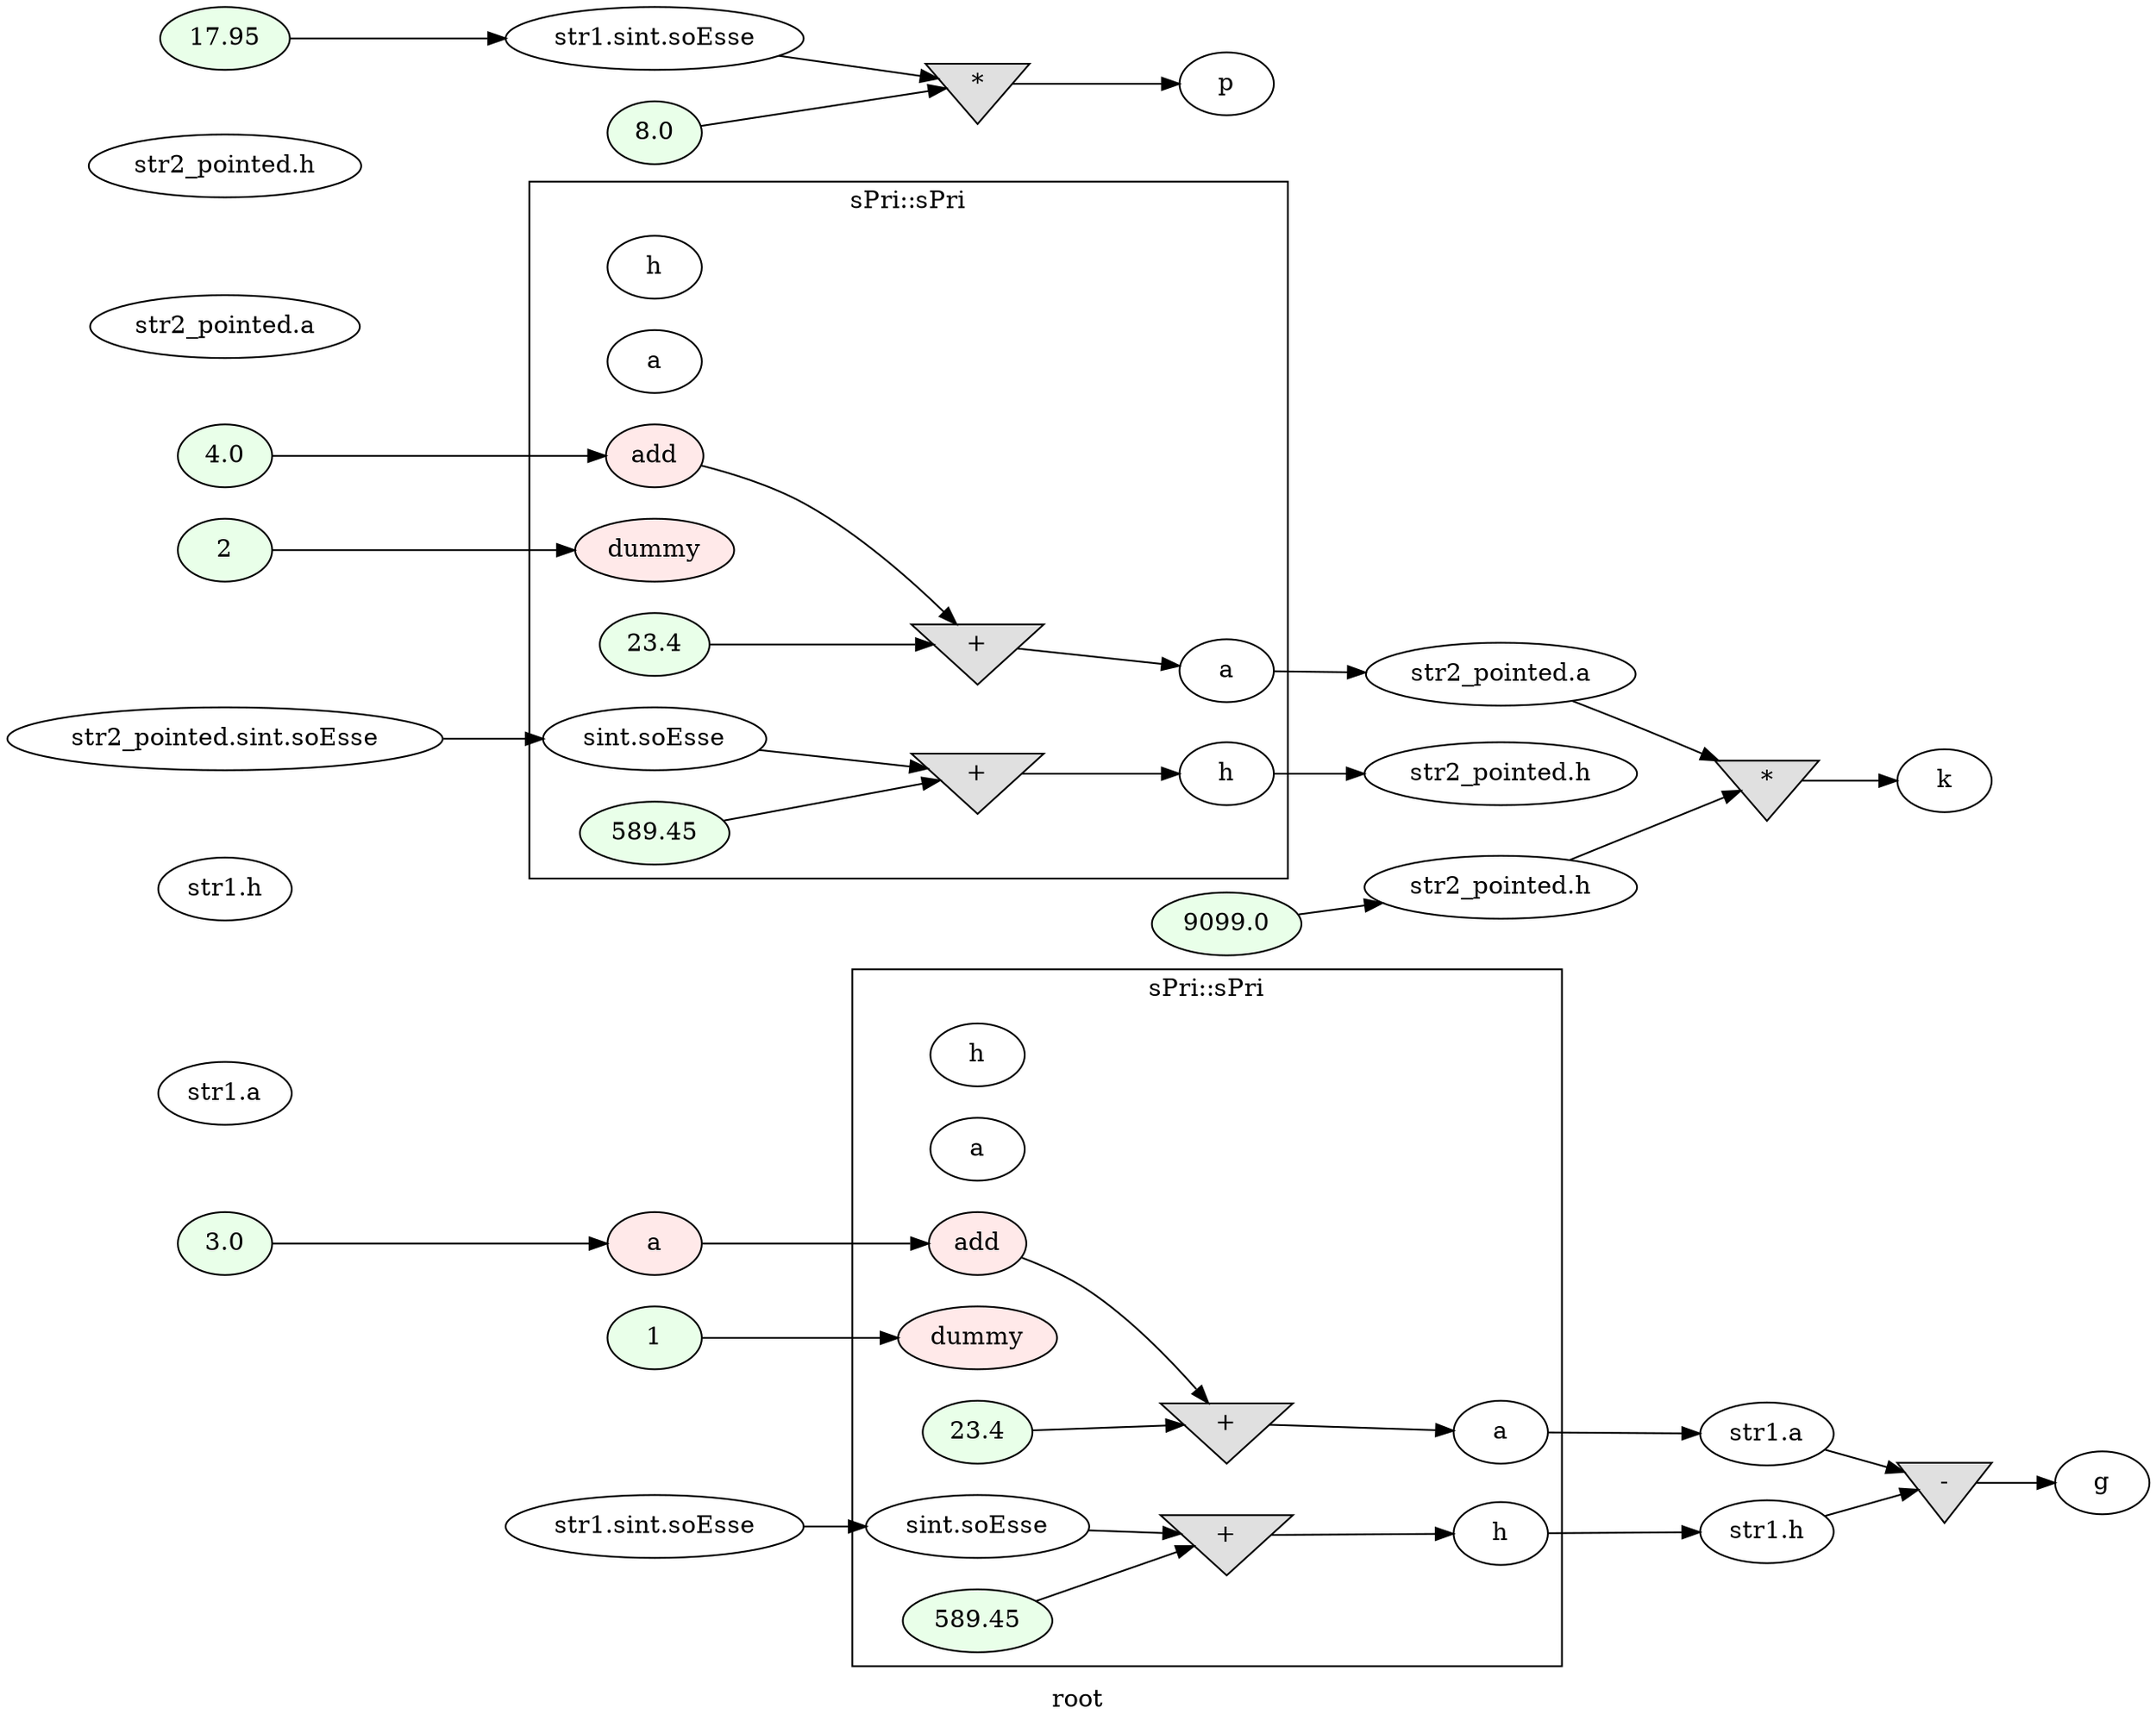 digraph G
{
rankdir=LR;
label = "root";
	node_000012 [ label = "3.0", style=filled, fillcolor="#E9FFE9", startingline=23 ]
	node_000013 [ label = "a", style=filled, fillcolor="#FFE9E9", startingline=23 ]
	node_000014 [ label = "1", style=filled, fillcolor="#E9FFE9", startingline=24 ]
	node_000015 [ label = "str1.sint.soEsse", startingline=24 ]
	node_000016 [ label = "str1.a", startingline=24 ]
	node_000017 [ label = "str1.h", startingline=24 ]
	node_000029 [ label = "str1.h", startingline=24 ]
	node_000030 [ label = "str1.a", startingline=24 ]
	node_000031 [ label = "4.0", style=filled, fillcolor="#E9FFE9", startingline=25 ]
	node_000032 [ label = "2", style=filled, fillcolor="#E9FFE9", startingline=25 ]
	node_000033 [ label = "str2_pointed.sint.soEsse", startingline=25 ]
	node_000034 [ label = "str2_pointed.a", startingline=25 ]
	node_000035 [ label = "str2_pointed.h", startingline=25 ]
	node_000047 [ label = "str2_pointed.h", startingline=25 ]
	node_000048 [ label = "str2_pointed.a", startingline=25 ]
	node_000049 [ label = "9099.0", style=filled, fillcolor="#E9FFE9", startingline=27 ]
	node_000050 [ label = "str2_pointed.h", startingline=27 ]
	node_000051 [ label = "17.95", style=filled, fillcolor="#E9FFE9", startingline=28 ]
	node_000052 [ label = "str1.sint.soEsse", startingline=28 ]
	node_000053 [ label = "8.0", style=filled, fillcolor="#E9FFE9", startingline=30 ]
	node_000054 [ label = "*", shape=invtriangle, style=filled, fillcolor="#E0E0E0", startingline=30 ]
	node_000055 [ label = "p", startingline=30 ]
	node_000056 [ label = "-", shape=invtriangle, style=filled, fillcolor="#E0E0E0", startingline=32 ]
	node_000057 [ label = "g", startingline=32 ]
	node_000058 [ label = "*", shape=invtriangle, style=filled, fillcolor="#E0E0E0", startingline=33 ]
	node_000059 [ label = "k", startingline=33 ]
subgraph cluster_1 {
label = "sPri::sPri";
parent = "G";
startingline = 24;
	node_000018 [ label = "h", startingline=7 ]
	node_000019 [ label = "a", startingline=7 ]
	node_000020 [ label = "sint.soEsse", startingline=7 ]
	node_000021 [ label = "add", style=filled, fillcolor="#FFE9E9", startingline=15 ]
	node_000022 [ label = "dummy", style=filled, fillcolor="#FFE9E9", startingline=15 ]
	node_000023 [ label = "23.4", style=filled, fillcolor="#E9FFE9", startingline=17 ]
	node_000024 [ label = "+", shape=invtriangle, style=filled, fillcolor="#E0E0E0", startingline=17 ]
	node_000025 [ label = "a", startingline=17 ]
	node_000026 [ label = "589.45", style=filled, fillcolor="#E9FFE9", startingline=18 ]
	node_000027 [ label = "+", shape=invtriangle, style=filled, fillcolor="#E0E0E0", startingline=18 ]
	node_000028 [ label = "h", startingline=18 ]
}
subgraph cluster_2 {
label = "sPri::sPri";
parent = "G";
startingline = 25;
	node_000036 [ label = "h", startingline=7 ]
	node_000037 [ label = "a", startingline=7 ]
	node_000038 [ label = "sint.soEsse", startingline=7 ]
	node_000039 [ label = "add", style=filled, fillcolor="#FFE9E9", startingline=15 ]
	node_000040 [ label = "dummy", style=filled, fillcolor="#FFE9E9", startingline=15 ]
	node_000041 [ label = "23.4", style=filled, fillcolor="#E9FFE9", startingline=17 ]
	node_000042 [ label = "+", shape=invtriangle, style=filled, fillcolor="#E0E0E0", startingline=17 ]
	node_000043 [ label = "a", startingline=17 ]
	node_000044 [ label = "589.45", style=filled, fillcolor="#E9FFE9", startingline=18 ]
	node_000045 [ label = "+", shape=invtriangle, style=filled, fillcolor="#E0E0E0", startingline=18 ]
	node_000046 [ label = "h", startingline=18 ]
}
	node_000012 -> node_000013
	node_000013 -> node_000021
	node_000014 -> node_000022
	node_000015 -> node_000020
	node_000029 -> node_000056
	node_000030 -> node_000056
	node_000031 -> node_000039
	node_000032 -> node_000040
	node_000033 -> node_000038
	node_000048 -> node_000058
	node_000049 -> node_000050
	node_000050 -> node_000058
	node_000051 -> node_000052
	node_000052 -> node_000054
	node_000053 -> node_000054
	node_000054 -> node_000055
	node_000056 -> node_000057
	node_000058 -> node_000059
	node_000020 -> node_000027
	node_000021 -> node_000024
	node_000023 -> node_000024
	node_000024 -> node_000025
	node_000025 -> node_000030
	node_000026 -> node_000027
	node_000027 -> node_000028
	node_000028 -> node_000029
	node_000038 -> node_000045
	node_000039 -> node_000042
	node_000041 -> node_000042
	node_000042 -> node_000043
	node_000043 -> node_000048
	node_000044 -> node_000045
	node_000045 -> node_000046
	node_000046 -> node_000047
}

